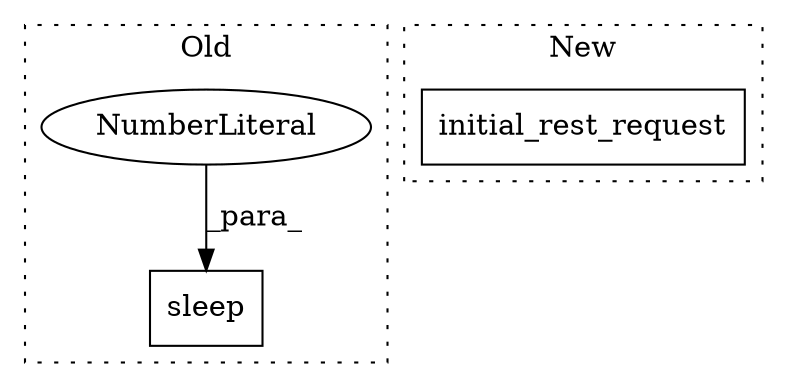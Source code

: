 digraph G {
subgraph cluster0 {
1 [label="sleep" a="32" s="6452,6460" l="6,1" shape="box"];
3 [label="NumberLiteral" a="34" s="6458" l="2" shape="ellipse"];
label = "Old";
style="dotted";
}
subgraph cluster1 {
2 [label="initial_rest_request" a="32" s="6992" l="22" shape="box"];
label = "New";
style="dotted";
}
3 -> 1 [label="_para_"];
}